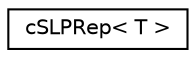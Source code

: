 digraph G
{
  edge [fontname="Helvetica",fontsize="10",labelfontname="Helvetica",labelfontsize="10"];
  node [fontname="Helvetica",fontsize="10",shape=record];
  rankdir="LR";
  Node1 [label="cSLPRep\< T \>",height=0.2,width=0.4,color="black", fillcolor="white", style="filled",URL="$classcSLPRep.html"];
}

